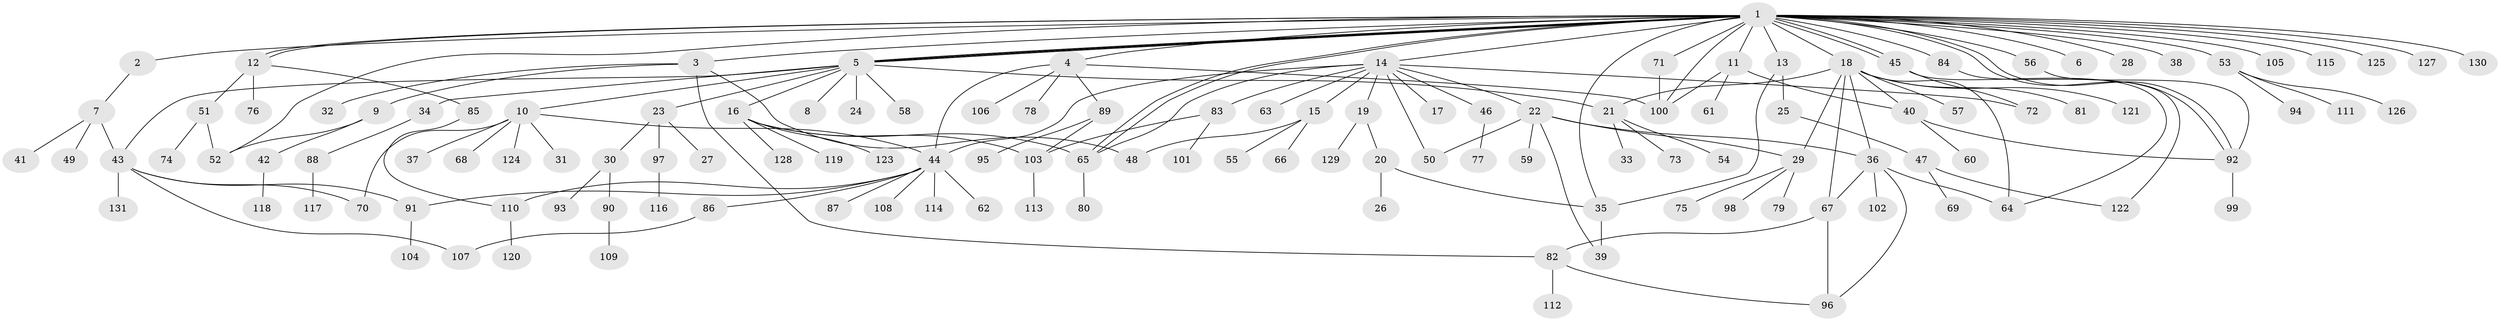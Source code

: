 // Generated by graph-tools (version 1.1) at 2025/14/03/09/25 04:14:25]
// undirected, 131 vertices, 172 edges
graph export_dot {
graph [start="1"]
  node [color=gray90,style=filled];
  1;
  2;
  3;
  4;
  5;
  6;
  7;
  8;
  9;
  10;
  11;
  12;
  13;
  14;
  15;
  16;
  17;
  18;
  19;
  20;
  21;
  22;
  23;
  24;
  25;
  26;
  27;
  28;
  29;
  30;
  31;
  32;
  33;
  34;
  35;
  36;
  37;
  38;
  39;
  40;
  41;
  42;
  43;
  44;
  45;
  46;
  47;
  48;
  49;
  50;
  51;
  52;
  53;
  54;
  55;
  56;
  57;
  58;
  59;
  60;
  61;
  62;
  63;
  64;
  65;
  66;
  67;
  68;
  69;
  70;
  71;
  72;
  73;
  74;
  75;
  76;
  77;
  78;
  79;
  80;
  81;
  82;
  83;
  84;
  85;
  86;
  87;
  88;
  89;
  90;
  91;
  92;
  93;
  94;
  95;
  96;
  97;
  98;
  99;
  100;
  101;
  102;
  103;
  104;
  105;
  106;
  107;
  108;
  109;
  110;
  111;
  112;
  113;
  114;
  115;
  116;
  117;
  118;
  119;
  120;
  121;
  122;
  123;
  124;
  125;
  126;
  127;
  128;
  129;
  130;
  131;
  1 -- 2;
  1 -- 3;
  1 -- 4;
  1 -- 5;
  1 -- 5;
  1 -- 5;
  1 -- 5;
  1 -- 6;
  1 -- 11;
  1 -- 12;
  1 -- 12;
  1 -- 13;
  1 -- 14;
  1 -- 18;
  1 -- 28;
  1 -- 35;
  1 -- 38;
  1 -- 45;
  1 -- 45;
  1 -- 52;
  1 -- 53;
  1 -- 56;
  1 -- 65;
  1 -- 65;
  1 -- 71;
  1 -- 84;
  1 -- 92;
  1 -- 92;
  1 -- 100;
  1 -- 105;
  1 -- 115;
  1 -- 125;
  1 -- 127;
  1 -- 130;
  2 -- 7;
  3 -- 9;
  3 -- 32;
  3 -- 48;
  3 -- 82;
  4 -- 44;
  4 -- 78;
  4 -- 89;
  4 -- 100;
  4 -- 106;
  5 -- 8;
  5 -- 10;
  5 -- 16;
  5 -- 21;
  5 -- 23;
  5 -- 24;
  5 -- 34;
  5 -- 43;
  5 -- 58;
  7 -- 41;
  7 -- 43;
  7 -- 49;
  9 -- 42;
  9 -- 52;
  10 -- 31;
  10 -- 37;
  10 -- 44;
  10 -- 68;
  10 -- 70;
  10 -- 124;
  11 -- 40;
  11 -- 61;
  11 -- 100;
  12 -- 51;
  12 -- 76;
  12 -- 85;
  13 -- 25;
  13 -- 35;
  14 -- 15;
  14 -- 17;
  14 -- 19;
  14 -- 22;
  14 -- 44;
  14 -- 46;
  14 -- 50;
  14 -- 63;
  14 -- 65;
  14 -- 72;
  14 -- 83;
  15 -- 48;
  15 -- 55;
  15 -- 66;
  16 -- 65;
  16 -- 103;
  16 -- 119;
  16 -- 123;
  16 -- 128;
  18 -- 21;
  18 -- 29;
  18 -- 36;
  18 -- 40;
  18 -- 57;
  18 -- 64;
  18 -- 67;
  18 -- 81;
  18 -- 121;
  19 -- 20;
  19 -- 129;
  20 -- 26;
  20 -- 35;
  21 -- 33;
  21 -- 54;
  21 -- 73;
  22 -- 29;
  22 -- 36;
  22 -- 39;
  22 -- 50;
  22 -- 59;
  23 -- 27;
  23 -- 30;
  23 -- 97;
  25 -- 47;
  29 -- 75;
  29 -- 79;
  29 -- 98;
  30 -- 90;
  30 -- 93;
  34 -- 88;
  35 -- 39;
  36 -- 64;
  36 -- 67;
  36 -- 96;
  36 -- 102;
  40 -- 60;
  40 -- 92;
  42 -- 118;
  43 -- 70;
  43 -- 91;
  43 -- 107;
  43 -- 131;
  44 -- 62;
  44 -- 86;
  44 -- 87;
  44 -- 91;
  44 -- 108;
  44 -- 110;
  44 -- 114;
  45 -- 64;
  45 -- 72;
  46 -- 77;
  47 -- 69;
  47 -- 122;
  51 -- 52;
  51 -- 74;
  53 -- 94;
  53 -- 111;
  53 -- 126;
  56 -- 92;
  65 -- 80;
  67 -- 82;
  67 -- 96;
  71 -- 100;
  82 -- 96;
  82 -- 112;
  83 -- 101;
  83 -- 103;
  84 -- 122;
  85 -- 110;
  86 -- 107;
  88 -- 117;
  89 -- 95;
  89 -- 103;
  90 -- 109;
  91 -- 104;
  92 -- 99;
  97 -- 116;
  103 -- 113;
  110 -- 120;
}
